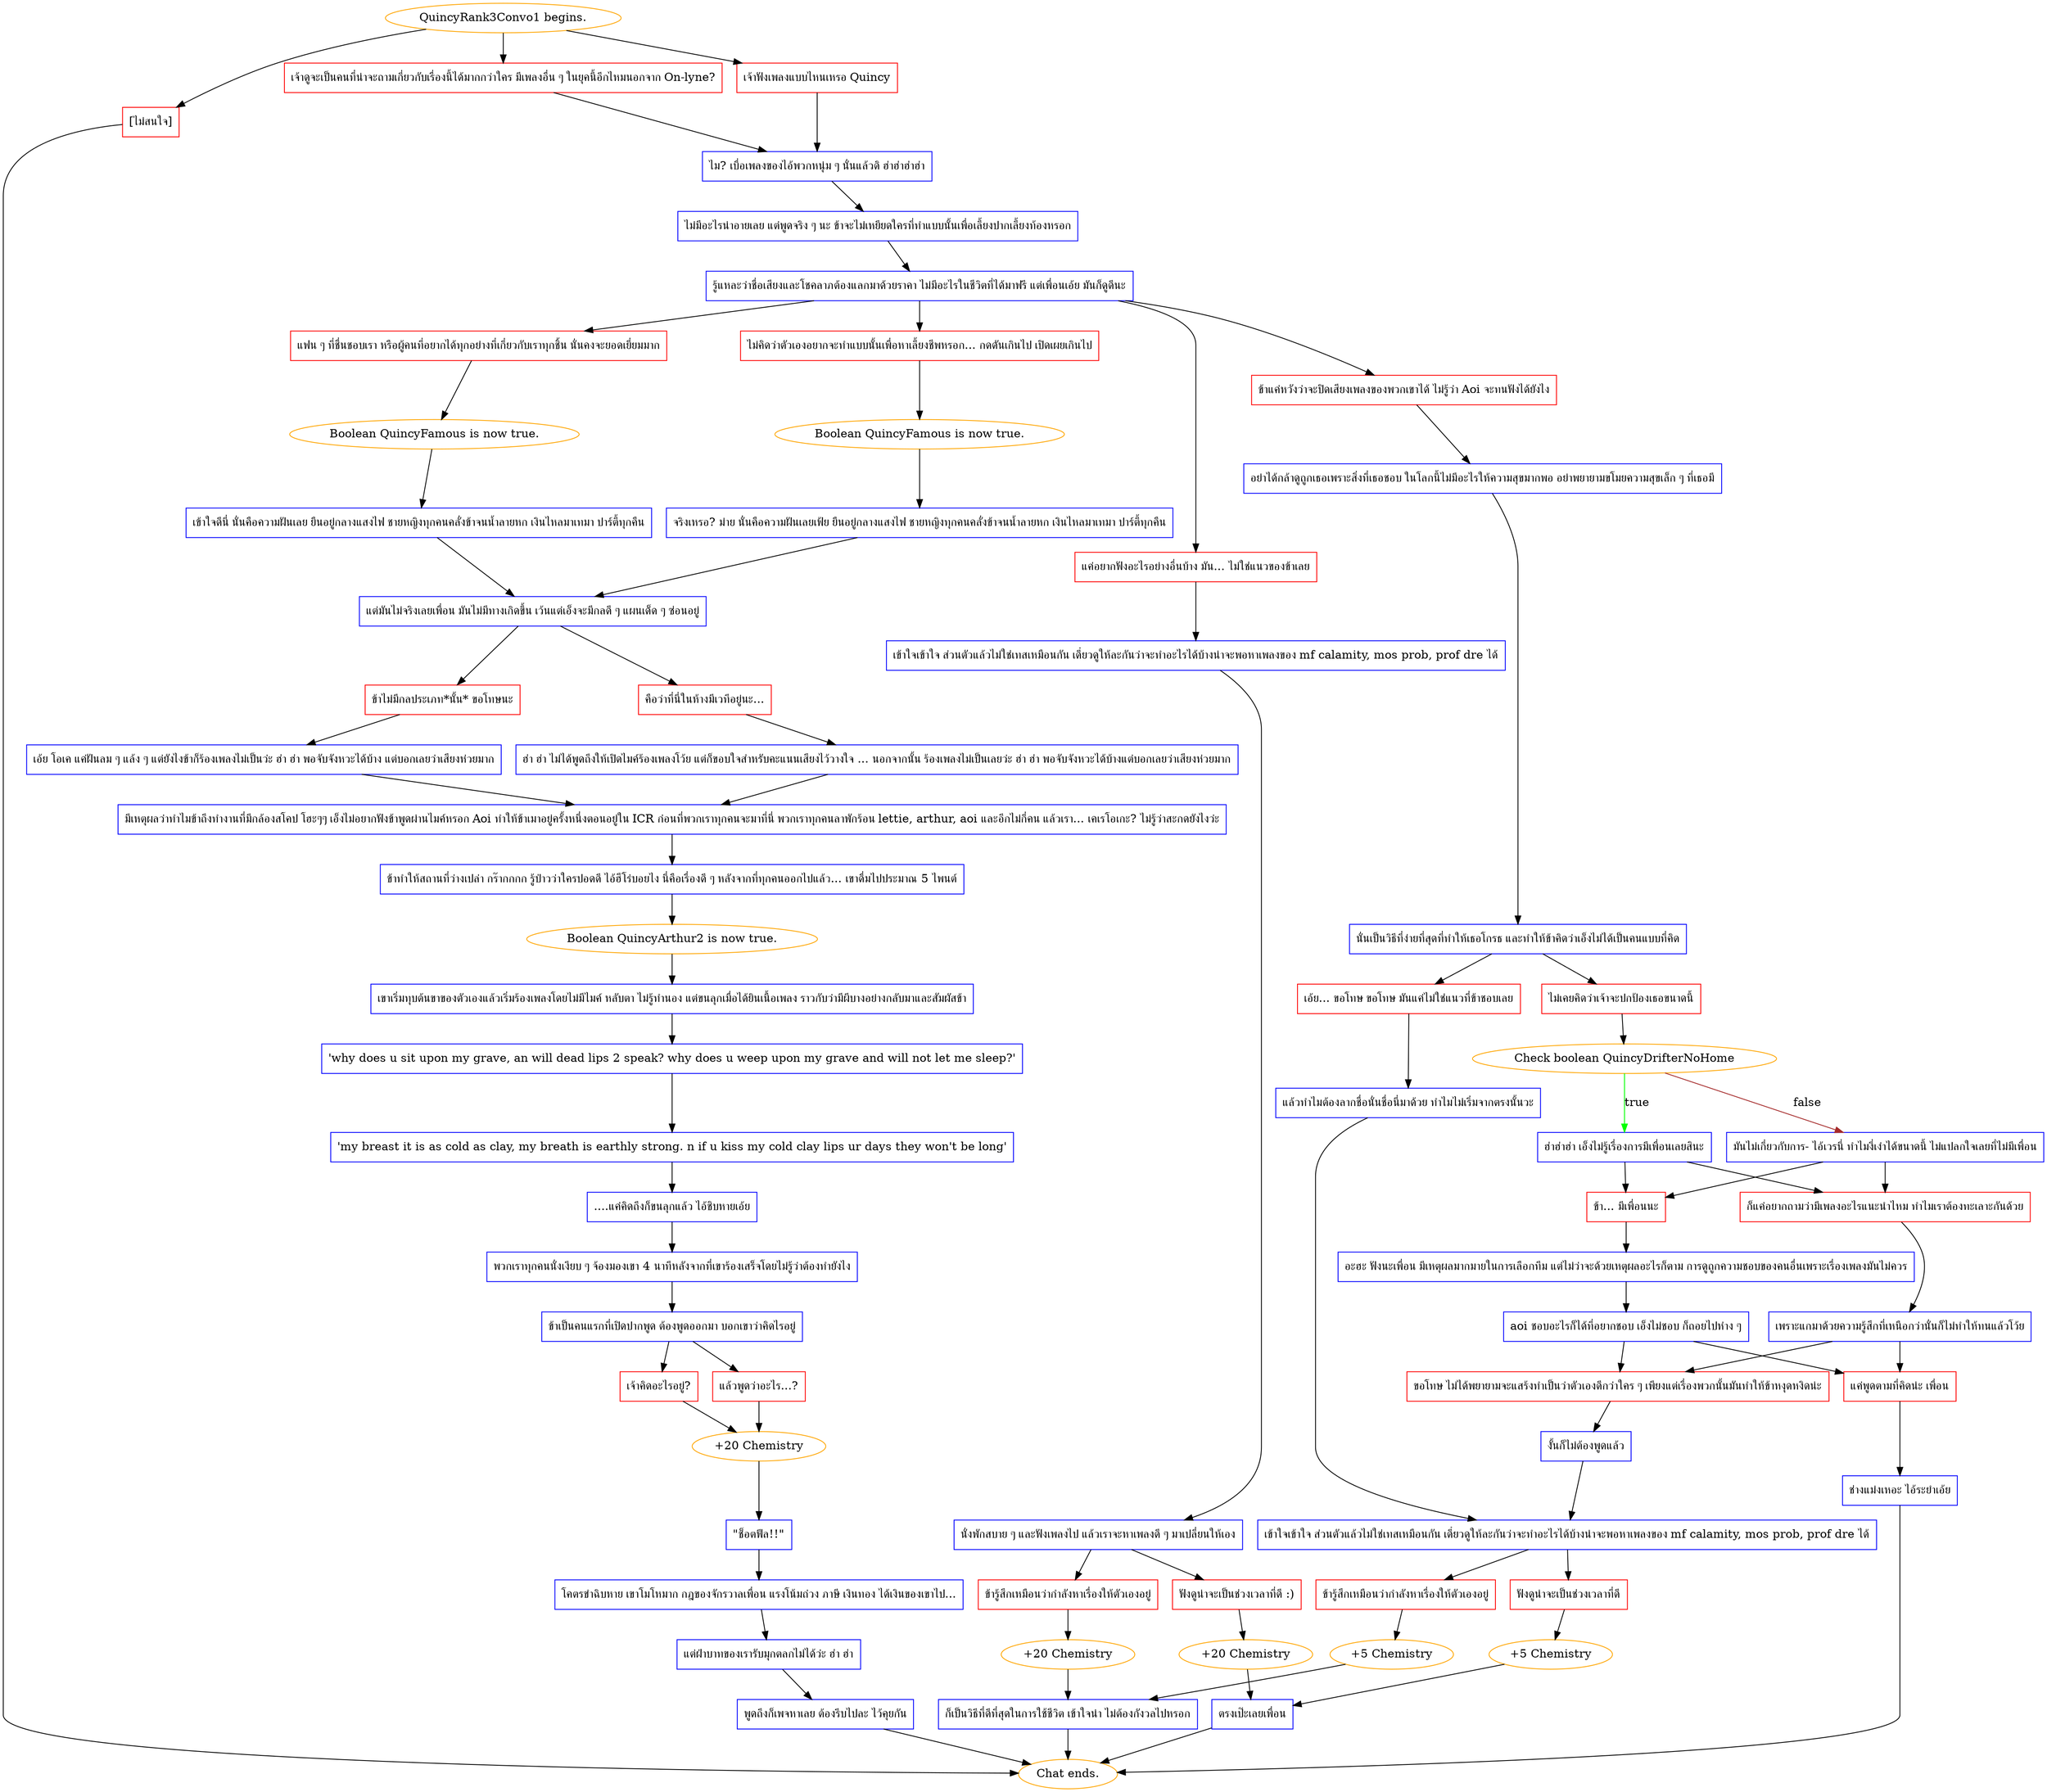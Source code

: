 digraph {
	"QuincyRank3Convo1 begins." [color=orange];
		"QuincyRank3Convo1 begins." -> j351278674;
		"QuincyRank3Convo1 begins." -> j839907157;
		"QuincyRank3Convo1 begins." -> j3001038503;
	j351278674 [label="เจ้าดูจะเป็นคนที่น่าจะถามเกี่ยวกับเรื่องนี้ได้มากกว่าใคร มีเพลงอื่น ๆ ในยุคนี้อีกไหมนอกจาก On-lyne?",shape=box,color=red];
		j351278674 -> j2904369264;
	j839907157 [label="เจ้าฟังเพลงแบบไหนเหรอ Quincy",shape=box,color=red];
		j839907157 -> j2904369264;
	j3001038503 [label="[ไม่สนใจ]",shape=box,color=red];
		j3001038503 -> "Chat ends.";
	j2904369264 [label="ไม? เบื่อเพลงของไอ้พวกหนุ่ม ๆ นั่นแล้วดิ ฮ่าฮ่าฮ่าฮ่า",shape=box,color=blue];
		j2904369264 -> j3171940011;
	"Chat ends." [color=orange];
	j3171940011 [label="ไม่มีอะไรน่าอายเลย แต่พูดจริง ๆ นะ ข้าจะไม่เหยียดใครที่ทำแบบนั้นเพื่อเลี้ยงปากเลี้ยงท้องหรอก",shape=box,color=blue];
		j3171940011 -> j777740436;
	j777740436 [label="รู้แหละว่าชื่อเสียงและโชคลาภต้องแลกมาด้วยราคา ไม่มีอะไรในชีวิตที่ได้มาฟรี แต่เพื่อนเอ้ย มันก็ดูดีนะ",shape=box,color=blue];
		j777740436 -> j1426432270;
		j777740436 -> j1505840631;
		j777740436 -> j2643109256;
		j777740436 -> j3811530244;
	j1426432270 [label="แค่อยากฟังอะไรอย่างอื่นบ้าง มัน... ไม่ใช่แนวของข้าเลย",shape=box,color=red];
		j1426432270 -> j210024046;
	j1505840631 [label="ไม่คิดว่าตัวเองอยากจะทำแบบนั้นเพื่อหาเลี้ยงชีพหรอก... กดดันเกินไป เปิดเผยเกินไป",shape=box,color=red];
		j1505840631 -> j2619713570;
	j2643109256 [label="แฟน ๆ ที่ชื่นชอบเรา หรือผู้คนที่อยากได้ทุกอย่างที่เกี่ยวกับเราทุกชิ้น นั่นคงจะยอดเยี่ยมมาก",shape=box,color=red];
		j2643109256 -> j2192839594;
	j3811530244 [label="ข้าแค่หวังว่าจะปิดเสียงเพลงของพวกเขาได้ ไม่รู้ว่า Aoi จะทนฟังได้ยังไง",shape=box,color=red];
		j3811530244 -> j2382188143;
	j210024046 [label="เข้าใจเข้าใจ ส่วนตัวแล้วไม่ใช่เทสเหมือนกัน เดี๋ยวดูให้ละกันว่าจะทำอะไรได้บ้างน่าจะพอหาเพลงของ mf calamity, mos prob, prof dre ได้",shape=box,color=blue];
		j210024046 -> j305586480;
	j2619713570 [label="Boolean QuincyFamous is now true.",color=orange];
		j2619713570 -> j1651198699;
	j2192839594 [label="Boolean QuincyFamous is now true.",color=orange];
		j2192839594 -> j3028887628;
	j2382188143 [label="อย่าได้กล้าดูถูกเธอเพราะสิ่งที่เธอชอบ ในโลกนี้ไม่มีอะไรให้ความสุขมากพอ อย่าพยายามขโมยความสุขเล็ก ๆ ที่เธอมี",shape=box,color=blue];
		j2382188143 -> j1549338037;
	j305586480 [label="นั่งพักสบาย ๆ และฟังเพลงไป แล้วเราจะหาเพลงดี ๆ มาเปลี่ยนให้เอง",shape=box,color=blue];
		j305586480 -> j318095850;
		j305586480 -> j4169491026;
	j1651198699 [label="จริงเหรอ? ม่าย นั่นคือความฝันเลยเฟ้ย ยืนอยู่กลางแสงไฟ ชายหญิงทุกคนคลั่งข้าจนน้ำลายหก เงินไหลมาเทมา ปาร์ตี้ทุกคืน",shape=box,color=blue];
		j1651198699 -> j71655290;
	j3028887628 [label="เข้าใจดีนี่ นั่นคือความฝันเลย ยืนอยู่กลางแสงไฟ ชายหญิงทุกคนคลั่งข้าจนน้ำลายหก เงินไหลมาเทมา ปาร์ตี้ทุกคืน",shape=box,color=blue];
		j3028887628 -> j71655290;
	j1549338037 [label="นั่นเป็นวิธีที่ง่ายที่สุดที่ทำให้เธอโกรธ และทำให้ข้าคิดว่าเอ็งไม่ได้เป็นคนแบบที่คิด",shape=box,color=blue];
		j1549338037 -> j598589982;
		j1549338037 -> j1529275340;
	j318095850 [label="ฟังดูน่าจะเป็นช่วงเวลาที่ดี :)",shape=box,color=red];
		j318095850 -> j3870236861;
	j4169491026 [label="ข้ารู้สึกเหมือนว่ากำลังหาเรื่องให้ตัวเองอยู่",shape=box,color=red];
		j4169491026 -> j1624299541;
	j71655290 [label="แต่มันไม่จริงเลยเพื่อน มันไม่มีทางเกิดขึ้น เว้นแต่เอ็งจะมีกลดี ๆ แผนเด็ด ๆ ซ่อนอยู่",shape=box,color=blue];
		j71655290 -> j3493073996;
		j71655290 -> j3746470433;
	j598589982 [label="เอ้ย... ขอโทษ ขอโทษ มันแค่ไม่ใช่แนวที่ข้าชอบเลย",shape=box,color=red];
		j598589982 -> j1179461840;
	j1529275340 [label="ไม่เคยคิดว่าเจ้าจะปกป้องเธอขนาดนี้",shape=box,color=red];
		j1529275340 -> j3113415140;
	j3870236861 [label="+20 Chemistry",color=orange];
		j3870236861 -> j121087283;
	j1624299541 [label="+20 Chemistry",color=orange];
		j1624299541 -> j1043513992;
	j3493073996 [label="คือว่าที่นี่ในห้างมีเวทีอยู่นะ...",shape=box,color=red];
		j3493073996 -> j3909436551;
	j3746470433 [label="ข้าไม่มีกลประเภท*นั้น* ขอโทษนะ",shape=box,color=red];
		j3746470433 -> j377871927;
	j1179461840 [label="แล้วทำไมต้องลากชื่อนั่นชื่อนี่มาด้วย ทำไมไม่เริ่มจากตรงนั้นวะ",shape=box,color=blue];
		j1179461840 -> j3538302250;
	j3113415140 [label="Check boolean QuincyDrifterNoHome",color=orange];
		j3113415140 -> j638703862 [label=true,color=green];
		j3113415140 -> j3643203887 [label=false,color=brown];
	j121087283 [label="ตรงเป๊ะเลยเพื่อน",shape=box,color=blue];
		j121087283 -> "Chat ends.";
	j1043513992 [label="ก็เป็นวิธีที่ดีที่สุดในการใช้ชีวิต เข้าใจน่า ไม่ต้องกังวลไปหรอก",shape=box,color=blue];
		j1043513992 -> "Chat ends.";
	j3909436551 [label="ฮ่า ฮ่า ไม่ได้พูดถึงให้เปิดไมค์ร้องเพลงโว้ย แต่ก็ขอบใจสำหรับคะแนนเสียงไว้วางใจ ... นอกจากนั้น ร้องเพลงไม่เป็นเลยว่ะ ฮ่า ฮ่า พอจับจังหวะได้บ้างแต่บอกเลยว่าเสียงห่วยมาก",shape=box,color=blue];
		j3909436551 -> j2006689443;
	j377871927 [label="เอ้ย โอเค แค่ฝันลม ๆ แล้ง ๆ แต่ยังไงข้าก็ร้องเพลงไม่เป็นว่ะ ฮ่า ฮ่า พอจับจังหวะได้บ้าง แต่บอกเลยว่าเสียงห่วยมาก",shape=box,color=blue];
		j377871927 -> j2006689443;
	j3538302250 [label="เข้าใจเข้าใจ ส่วนตัวแล้วไม่ใช่เทสเหมือนกัน เดี๋ยวดูให้ละกันว่าจะทำอะไรได้บ้างน่าจะพอหาเพลงของ mf calamity, mos prob, prof dre ได้",shape=box,color=blue];
		j3538302250 -> j2972394322;
		j3538302250 -> j2817686285;
	j638703862 [label="ฮ่าฮ่าฮ่า เอ็งไม่รู้เรื่องการมีเพื่อนเลยสินะ",shape=box,color=blue];
		j638703862 -> j3749752890;
		j638703862 -> j4000444735;
	j3643203887 [label="มันไม่เกี่ยวกับการ- ไอ้เวรนี่ ทำไมงี่เง่าได้ขนาดนี้ ไม่แปลกใจเลยที่ไม่มีเพื่อน",shape=box,color=blue];
		j3643203887 -> j3749752890;
		j3643203887 -> j4000444735;
	j2006689443 [label="มีเหตุผลว่าทำไมข้าถึงทำงานที่มีกล้องสโคป โฮะๆๆ เอ็งไม่อยากฟังข้าพูดผ่านไมค์หรอก Aoi ทำให้ข้าเมาอยู่ครั้งหนึ่งตอนอยู่ใน ICR ก่อนที่พวกเราทุกคนจะมาที่นี่ พวกเราทุกคนลาพักร้อน lettie, arthur, aoi และอีกไม่กี่คน แล้วเรา... เคเรโอเกะ? ไม่รู้ว่าสะกดยังไงว่ะ",shape=box,color=blue];
		j2006689443 -> j3574951922;
	j2972394322 [label="ฟังดูน่าจะเป็นช่วงเวลาที่ดี",shape=box,color=red];
		j2972394322 -> j1847950328;
	j2817686285 [label="ข้ารู้สึกเหมือนว่ากำลังหาเรื่องให้ตัวเองอยู่",shape=box,color=red];
		j2817686285 -> j1258203311;
	j3749752890 [label="ข้า... มีเพื่อนนะ",shape=box,color=red];
		j3749752890 -> j816711082;
	j4000444735 [label="ก็แค่อยากถามว่ามีเพลงอะไรแนะนำไหม ทำไมเราต้องทะเลาะกันด้วย",shape=box,color=red];
		j4000444735 -> j963373584;
	j3574951922 [label="ข้าทำให้สถานที่ว่างเปล่า กร๊ากกกก รู้ป่าวว่าใครปอดดี ไอ้ฮีโร่บอยไง นี่คือเรื่องดี ๆ หลังจากที่ทุกคนออกไปแล้ว... เขาดื่มไปประมาณ 5 ไพนต์",shape=box,color=blue];
		j3574951922 -> j153365119;
	j1847950328 [label="+5 Chemistry",color=orange];
		j1847950328 -> j121087283;
	j1258203311 [label="+5 Chemistry",color=orange];
		j1258203311 -> j1043513992;
	j816711082 [label="อะฮะ ฟังนะเพื่อน มีเหตุผลมากมายในการเลือกทีม แต่ไม่ว่าจะด้วยเหตุผลอะไรก็ตาม การดูถูกความชอบของคนอื่นเพราะเรื่องเพลงมันไม่ควร",shape=box,color=blue];
		j816711082 -> j2485180192;
	j963373584 [label="เพราะแกมาด้วยความรู้สึกที่เหนือกว่านั่นก็ไม่ทำให้ทนแล้วโว้ย",shape=box,color=blue];
		j963373584 -> j472436417;
		j963373584 -> j2925037195;
	j153365119 [label="Boolean QuincyArthur2 is now true.",color=orange];
		j153365119 -> j730315286;
	j2485180192 [label="aoi ชอบอะไรก็ได้ที่อยากชอบ เอ็งไม่ชอบ ก็ถอยไปห่าง ๆ",shape=box,color=blue];
		j2485180192 -> j472436417;
		j2485180192 -> j2925037195;
	j472436417 [label="ขอโทษ ไม่ได้พยายามจะแสร้งทำเป็นว่าตัวเองดีกว่าใคร ๆ เพียงแต่เรื่องพวกนั้นมันทำให้ข้าหงุดหงิดน่ะ",shape=box,color=red];
		j472436417 -> j2817352136;
	j2925037195 [label="แค่พูดตามที่คิดน่ะ เพื่อน",shape=box,color=red];
		j2925037195 -> j3923517418;
	j730315286 [label="เขาเริ่มทุบต้นขาของตัวเองแล้วเริ่มร้องเพลงโดยไม่มีไมค์ หลับตา ไม่รู้ทำนอง แต่ขนลุกเมื่อได้ยินเนื้อเพลง ราวกับว่ามีผีบางอย่างกลับมาและสัมผัสข้า",shape=box,color=blue];
		j730315286 -> j4131562420;
	j2817352136 [label="งั้นก็ไม่ต้องพูดแล้ว",shape=box,color=blue];
		j2817352136 -> j3538302250;
	j3923517418 [label="ช่างแม่งเหอะ ไอ้ระยำเอ้ย",shape=box,color=blue];
		j3923517418 -> "Chat ends.";
	j4131562420 [label="'why does u sit upon my grave, an will dead lips 2 speak? why does u weep upon my grave and will not let me sleep?'",shape=box,color=blue];
		j4131562420 -> j1434942678;
	j1434942678 [label="'my breast it is as cold as clay, my breath is earthly strong. n if u kiss my cold clay lips ur days they won't be long'",shape=box,color=blue];
		j1434942678 -> j2586101930;
	j2586101930 [label="....แค่คิดถึงก็ขนลุกแล้ว ไอ้ชิบหายเอ้ย",shape=box,color=blue];
		j2586101930 -> j2816560769;
	j2816560769 [label="พวกเราทุกคนนั่งเงียบ ๆ จ้องมองเขา 4 นาทีหลังจากที่เขาร้องเสร็จโดยไม่รู้ว่าต้องทำยังไง",shape=box,color=blue];
		j2816560769 -> j3259413257;
	j3259413257 [label="ข้าเป็นคนแรกที่เปิดปากพูด ต้องพูดออกมา บอกเขาว่าคิดไรอยู่",shape=box,color=blue];
		j3259413257 -> j3930393756;
		j3259413257 -> j4151161007;
	j3930393756 [label="แล้วพูดว่าอะไร...?",shape=box,color=red];
		j3930393756 -> j978434676;
	j4151161007 [label="เจ้าคิดอะไรอยู่?",shape=box,color=red];
		j4151161007 -> j978434676;
	j978434676 [label="+20 Chemistry",color=orange];
		j978434676 -> j3343386154;
	j3343386154 [label="\"ช็อตฟีล!!\"",shape=box,color=blue];
		j3343386154 -> j2582026186;
	j2582026186 [label="โคตรขำฉิบหาย เขาโมโหมาก กฎของจักรวาลเพื่อน แรงโน้มถ่วง ภาษี เงินทอง ได้เงินของเขาไป...",shape=box,color=blue];
		j2582026186 -> j2933511308;
	j2933511308 [label="แต่ฝ่าบาทของเรารับมุกตลกไม่ได้ว่ะ ฮ่า ฮ่า",shape=box,color=blue];
		j2933511308 -> j2391989842;
	j2391989842 [label="พูดถึงก็เพจหาเลย ต้องรีบไปละ ไว้คุยกัน",shape=box,color=blue];
		j2391989842 -> "Chat ends.";
}